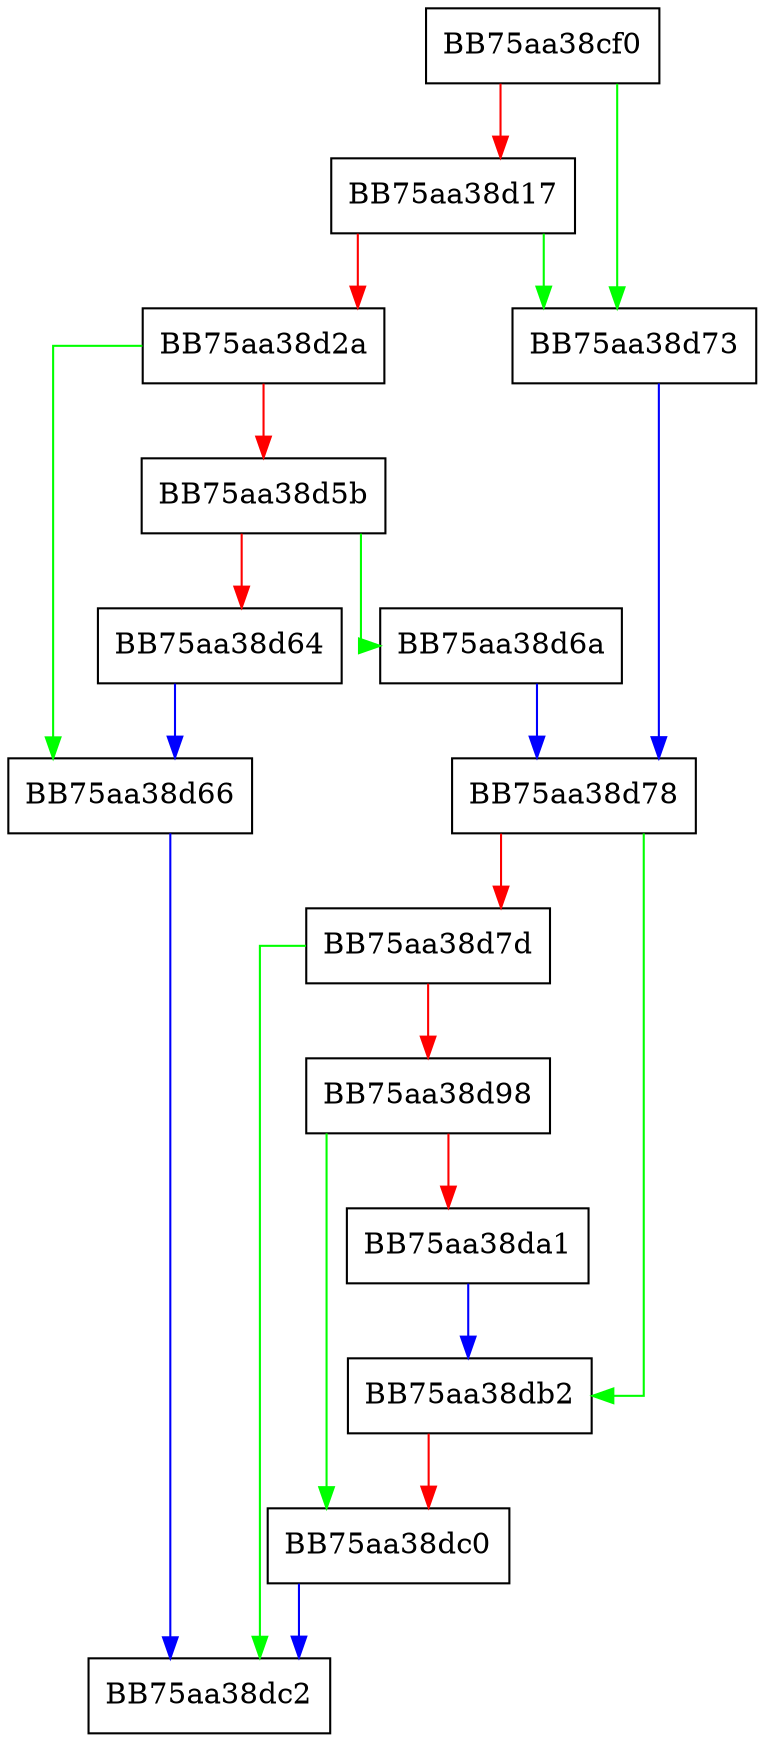 digraph call {
  node [shape="box"];
  graph [splines=ortho];
  BB75aa38cf0 -> BB75aa38d73 [color="green"];
  BB75aa38cf0 -> BB75aa38d17 [color="red"];
  BB75aa38d17 -> BB75aa38d73 [color="green"];
  BB75aa38d17 -> BB75aa38d2a [color="red"];
  BB75aa38d2a -> BB75aa38d66 [color="green"];
  BB75aa38d2a -> BB75aa38d5b [color="red"];
  BB75aa38d5b -> BB75aa38d6a [color="green"];
  BB75aa38d5b -> BB75aa38d64 [color="red"];
  BB75aa38d64 -> BB75aa38d66 [color="blue"];
  BB75aa38d66 -> BB75aa38dc2 [color="blue"];
  BB75aa38d6a -> BB75aa38d78 [color="blue"];
  BB75aa38d73 -> BB75aa38d78 [color="blue"];
  BB75aa38d78 -> BB75aa38db2 [color="green"];
  BB75aa38d78 -> BB75aa38d7d [color="red"];
  BB75aa38d7d -> BB75aa38dc2 [color="green"];
  BB75aa38d7d -> BB75aa38d98 [color="red"];
  BB75aa38d98 -> BB75aa38dc0 [color="green"];
  BB75aa38d98 -> BB75aa38da1 [color="red"];
  BB75aa38da1 -> BB75aa38db2 [color="blue"];
  BB75aa38db2 -> BB75aa38dc0 [color="red"];
  BB75aa38dc0 -> BB75aa38dc2 [color="blue"];
}